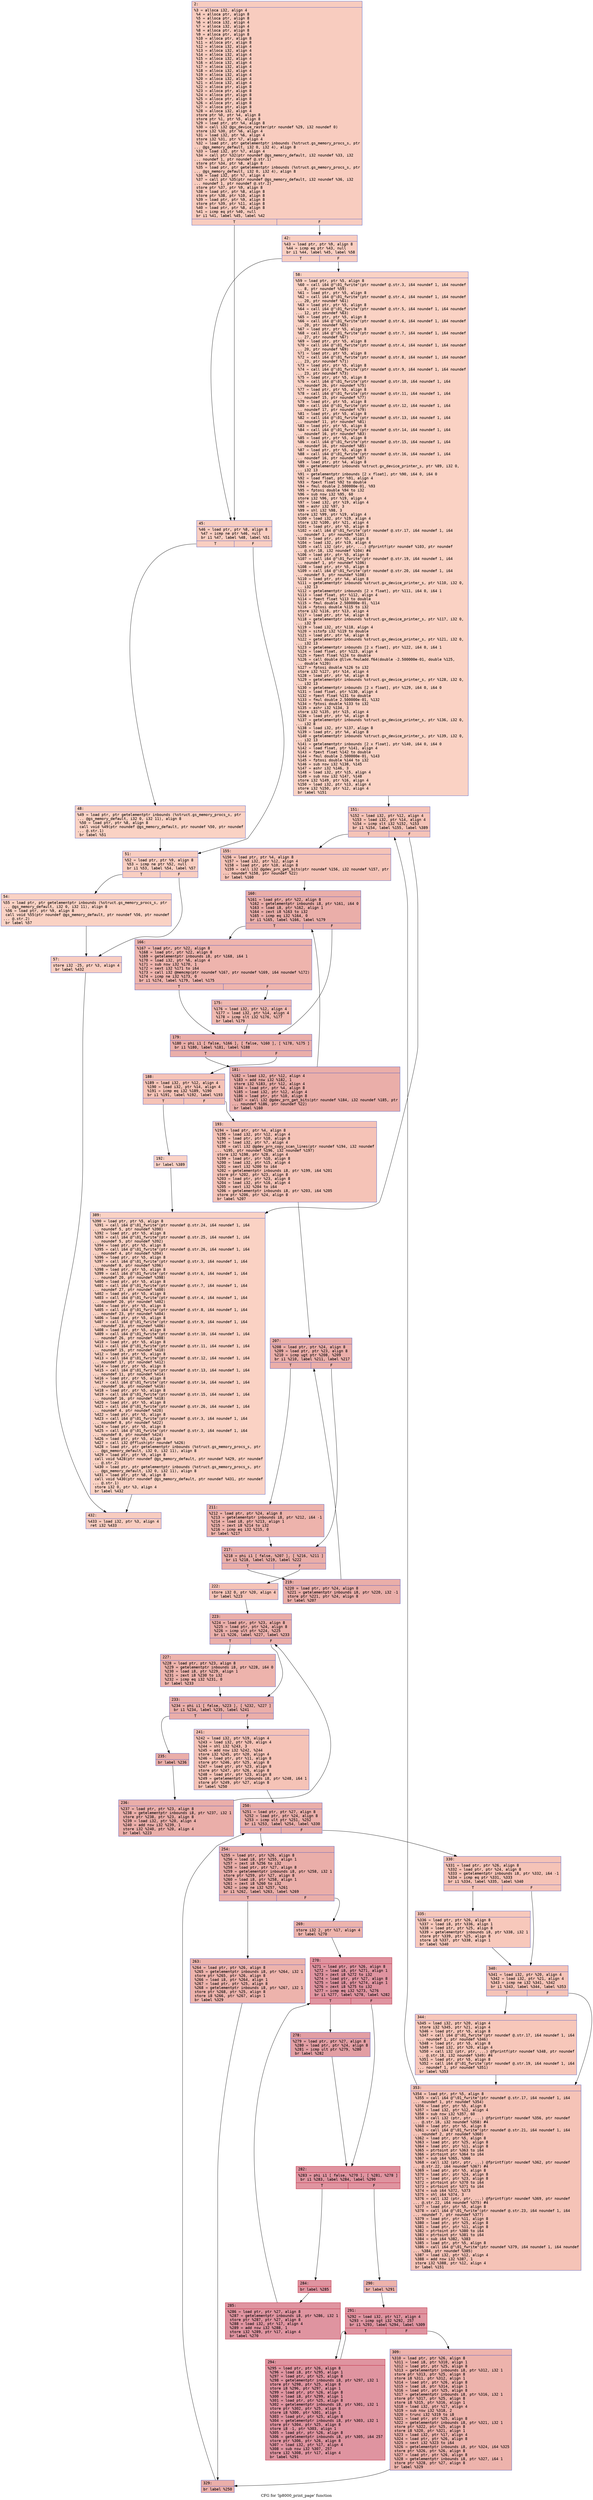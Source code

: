 digraph "CFG for 'lp8000_print_page' function" {
	label="CFG for 'lp8000_print_page' function";

	Node0x600001872030 [shape=record,color="#3d50c3ff", style=filled, fillcolor="#f08b6e70" fontname="Courier",label="{2:\l|  %3 = alloca i32, align 4\l  %4 = alloca ptr, align 8\l  %5 = alloca ptr, align 8\l  %6 = alloca i32, align 4\l  %7 = alloca i32, align 4\l  %8 = alloca ptr, align 8\l  %9 = alloca ptr, align 8\l  %10 = alloca ptr, align 8\l  %11 = alloca ptr, align 8\l  %12 = alloca i32, align 4\l  %13 = alloca i32, align 4\l  %14 = alloca i32, align 4\l  %15 = alloca i32, align 4\l  %16 = alloca i32, align 4\l  %17 = alloca i32, align 4\l  %18 = alloca i32, align 4\l  %19 = alloca i32, align 4\l  %20 = alloca i32, align 4\l  %21 = alloca i32, align 4\l  %22 = alloca ptr, align 8\l  %23 = alloca ptr, align 8\l  %24 = alloca ptr, align 8\l  %25 = alloca ptr, align 8\l  %26 = alloca ptr, align 8\l  %27 = alloca ptr, align 8\l  %28 = alloca i32, align 4\l  store ptr %0, ptr %4, align 8\l  store ptr %1, ptr %5, align 8\l  %29 = load ptr, ptr %4, align 8\l  %30 = call i32 @gx_device_raster(ptr noundef %29, i32 noundef 0)\l  store i32 %30, ptr %6, align 4\l  %31 = load i32, ptr %6, align 4\l  store i32 %31, ptr %7, align 4\l  %32 = load ptr, ptr getelementptr inbounds (%struct.gs_memory_procs_s, ptr\l... @gs_memory_default, i32 0, i32 4), align 8\l  %33 = load i32, ptr %7, align 4\l  %34 = call ptr %32(ptr noundef @gs_memory_default, i32 noundef %33, i32\l... noundef 1, ptr noundef @.str.1)\l  store ptr %34, ptr %8, align 8\l  %35 = load ptr, ptr getelementptr inbounds (%struct.gs_memory_procs_s, ptr\l... @gs_memory_default, i32 0, i32 4), align 8\l  %36 = load i32, ptr %7, align 4\l  %37 = call ptr %35(ptr noundef @gs_memory_default, i32 noundef %36, i32\l... noundef 1, ptr noundef @.str.2)\l  store ptr %37, ptr %9, align 8\l  %38 = load ptr, ptr %8, align 8\l  store ptr %38, ptr %10, align 8\l  %39 = load ptr, ptr %9, align 8\l  store ptr %39, ptr %11, align 8\l  %40 = load ptr, ptr %8, align 8\l  %41 = icmp eq ptr %40, null\l  br i1 %41, label %45, label %42\l|{<s0>T|<s1>F}}"];
	Node0x600001872030:s0 -> Node0x6000018720d0[tooltip="2 -> 45\nProbability 37.50%" ];
	Node0x600001872030:s1 -> Node0x600001872080[tooltip="2 -> 42\nProbability 62.50%" ];
	Node0x600001872080 [shape=record,color="#3d50c3ff", style=filled, fillcolor="#f2907270" fontname="Courier",label="{42:\l|  %43 = load ptr, ptr %9, align 8\l  %44 = icmp eq ptr %43, null\l  br i1 %44, label %45, label %58\l|{<s0>T|<s1>F}}"];
	Node0x600001872080:s0 -> Node0x6000018720d0[tooltip="42 -> 45\nProbability 37.50%" ];
	Node0x600001872080:s1 -> Node0x600001872260[tooltip="42 -> 58\nProbability 62.50%" ];
	Node0x6000018720d0 [shape=record,color="#3d50c3ff", style=filled, fillcolor="#f2907270" fontname="Courier",label="{45:\l|  %46 = load ptr, ptr %8, align 8\l  %47 = icmp ne ptr %46, null\l  br i1 %47, label %48, label %51\l|{<s0>T|<s1>F}}"];
	Node0x6000018720d0:s0 -> Node0x600001872120[tooltip="45 -> 48\nProbability 62.50%" ];
	Node0x6000018720d0:s1 -> Node0x600001872170[tooltip="45 -> 51\nProbability 37.50%" ];
	Node0x600001872120 [shape=record,color="#3d50c3ff", style=filled, fillcolor="#f4987a70" fontname="Courier",label="{48:\l|  %49 = load ptr, ptr getelementptr inbounds (%struct.gs_memory_procs_s, ptr\l... @gs_memory_default, i32 0, i32 11), align 8\l  %50 = load ptr, ptr %8, align 8\l  call void %49(ptr noundef @gs_memory_default, ptr noundef %50, ptr noundef\l... @.str.1)\l  br label %51\l}"];
	Node0x600001872120 -> Node0x600001872170[tooltip="48 -> 51\nProbability 100.00%" ];
	Node0x600001872170 [shape=record,color="#3d50c3ff", style=filled, fillcolor="#f2907270" fontname="Courier",label="{51:\l|  %52 = load ptr, ptr %9, align 8\l  %53 = icmp ne ptr %52, null\l  br i1 %53, label %54, label %57\l|{<s0>T|<s1>F}}"];
	Node0x600001872170:s0 -> Node0x6000018721c0[tooltip="51 -> 54\nProbability 62.50%" ];
	Node0x600001872170:s1 -> Node0x600001872210[tooltip="51 -> 57\nProbability 37.50%" ];
	Node0x6000018721c0 [shape=record,color="#3d50c3ff", style=filled, fillcolor="#f4987a70" fontname="Courier",label="{54:\l|  %55 = load ptr, ptr getelementptr inbounds (%struct.gs_memory_procs_s, ptr\l... @gs_memory_default, i32 0, i32 11), align 8\l  %56 = load ptr, ptr %9, align 8\l  call void %55(ptr noundef @gs_memory_default, ptr noundef %56, ptr noundef\l... @.str.2)\l  br label %57\l}"];
	Node0x6000018721c0 -> Node0x600001872210[tooltip="54 -> 57\nProbability 100.00%" ];
	Node0x600001872210 [shape=record,color="#3d50c3ff", style=filled, fillcolor="#f2907270" fontname="Courier",label="{57:\l|  store i32 -25, ptr %3, align 4\l  br label %432\l}"];
	Node0x600001872210 -> Node0x600001872f80[tooltip="57 -> 432\nProbability 100.00%" ];
	Node0x600001872260 [shape=record,color="#3d50c3ff", style=filled, fillcolor="#f4987a70" fontname="Courier",label="{58:\l|  %59 = load ptr, ptr %5, align 8\l  %60 = call i64 @\"\\01_fwrite\"(ptr noundef @.str.3, i64 noundef 1, i64 noundef\l... 8, ptr noundef %59)\l  %61 = load ptr, ptr %5, align 8\l  %62 = call i64 @\"\\01_fwrite\"(ptr noundef @.str.4, i64 noundef 1, i64 noundef\l... 20, ptr noundef %61)\l  %63 = load ptr, ptr %5, align 8\l  %64 = call i64 @\"\\01_fwrite\"(ptr noundef @.str.5, i64 noundef 1, i64 noundef\l... 12, ptr noundef %63)\l  %65 = load ptr, ptr %5, align 8\l  %66 = call i64 @\"\\01_fwrite\"(ptr noundef @.str.6, i64 noundef 1, i64 noundef\l... 20, ptr noundef %65)\l  %67 = load ptr, ptr %5, align 8\l  %68 = call i64 @\"\\01_fwrite\"(ptr noundef @.str.7, i64 noundef 1, i64 noundef\l... 27, ptr noundef %67)\l  %69 = load ptr, ptr %5, align 8\l  %70 = call i64 @\"\\01_fwrite\"(ptr noundef @.str.4, i64 noundef 1, i64 noundef\l... 20, ptr noundef %69)\l  %71 = load ptr, ptr %5, align 8\l  %72 = call i64 @\"\\01_fwrite\"(ptr noundef @.str.8, i64 noundef 1, i64 noundef\l... 23, ptr noundef %71)\l  %73 = load ptr, ptr %5, align 8\l  %74 = call i64 @\"\\01_fwrite\"(ptr noundef @.str.9, i64 noundef 1, i64 noundef\l... 23, ptr noundef %73)\l  %75 = load ptr, ptr %5, align 8\l  %76 = call i64 @\"\\01_fwrite\"(ptr noundef @.str.10, i64 noundef 1, i64\l... noundef 26, ptr noundef %75)\l  %77 = load ptr, ptr %5, align 8\l  %78 = call i64 @\"\\01_fwrite\"(ptr noundef @.str.11, i64 noundef 1, i64\l... noundef 15, ptr noundef %77)\l  %79 = load ptr, ptr %5, align 8\l  %80 = call i64 @\"\\01_fwrite\"(ptr noundef @.str.12, i64 noundef 1, i64\l... noundef 17, ptr noundef %79)\l  %81 = load ptr, ptr %5, align 8\l  %82 = call i64 @\"\\01_fwrite\"(ptr noundef @.str.13, i64 noundef 1, i64\l... noundef 11, ptr noundef %81)\l  %83 = load ptr, ptr %5, align 8\l  %84 = call i64 @\"\\01_fwrite\"(ptr noundef @.str.14, i64 noundef 1, i64\l... noundef 16, ptr noundef %83)\l  %85 = load ptr, ptr %5, align 8\l  %86 = call i64 @\"\\01_fwrite\"(ptr noundef @.str.15, i64 noundef 1, i64\l... noundef 16, ptr noundef %85)\l  %87 = load ptr, ptr %5, align 8\l  %88 = call i64 @\"\\01_fwrite\"(ptr noundef @.str.16, i64 noundef 1, i64\l... noundef 16, ptr noundef %87)\l  %89 = load ptr, ptr %4, align 8\l  %90 = getelementptr inbounds %struct.gx_device_printer_s, ptr %89, i32 0,\l... i32 13\l  %91 = getelementptr inbounds [2 x float], ptr %90, i64 0, i64 0\l  %92 = load float, ptr %91, align 4\l  %93 = fpext float %92 to double\l  %94 = fmul double 2.500000e-01, %93\l  %95 = fptosi double %94 to i32\l  %96 = sub nsw i32 %95, 60\l  store i32 %96, ptr %19, align 4\l  %97 = load i32, ptr %19, align 4\l  %98 = ashr i32 %97, 3\l  %99 = shl i32 %98, 3\l  store i32 %99, ptr %19, align 4\l  %100 = load i32, ptr %19, align 4\l  store i32 %100, ptr %21, align 4\l  %101 = load ptr, ptr %5, align 8\l  %102 = call i64 @\"\\01_fwrite\"(ptr noundef @.str.17, i64 noundef 1, i64\l... noundef 1, ptr noundef %101)\l  %103 = load ptr, ptr %5, align 8\l  %104 = load i32, ptr %19, align 4\l  %105 = call i32 (ptr, ptr, ...) @fprintf(ptr noundef %103, ptr noundef\l... @.str.18, i32 noundef %104) #4\l  %106 = load ptr, ptr %5, align 8\l  %107 = call i64 @\"\\01_fwrite\"(ptr noundef @.str.19, i64 noundef 1, i64\l... noundef 1, ptr noundef %106)\l  %108 = load ptr, ptr %5, align 8\l  %109 = call i64 @\"\\01_fwrite\"(ptr noundef @.str.20, i64 noundef 1, i64\l... noundef 5, ptr noundef %108)\l  %110 = load ptr, ptr %4, align 8\l  %111 = getelementptr inbounds %struct.gx_device_printer_s, ptr %110, i32 0,\l... i32 13\l  %112 = getelementptr inbounds [2 x float], ptr %111, i64 0, i64 1\l  %113 = load float, ptr %112, align 4\l  %114 = fpext float %113 to double\l  %115 = fmul double 2.500000e-01, %114\l  %116 = fptosi double %115 to i32\l  store i32 %116, ptr %13, align 4\l  %117 = load ptr, ptr %4, align 8\l  %118 = getelementptr inbounds %struct.gx_device_printer_s, ptr %117, i32 0,\l... i32 9\l  %119 = load i32, ptr %118, align 4\l  %120 = sitofp i32 %119 to double\l  %121 = load ptr, ptr %4, align 8\l  %122 = getelementptr inbounds %struct.gx_device_printer_s, ptr %121, i32 0,\l... i32 13\l  %123 = getelementptr inbounds [2 x float], ptr %122, i64 0, i64 1\l  %124 = load float, ptr %123, align 4\l  %125 = fpext float %124 to double\l  %126 = call double @llvm.fmuladd.f64(double -2.500000e-01, double %125,\l... double %120)\l  %127 = fptosi double %126 to i32\l  store i32 %127, ptr %14, align 4\l  %128 = load ptr, ptr %4, align 8\l  %129 = getelementptr inbounds %struct.gx_device_printer_s, ptr %128, i32 0,\l... i32 13\l  %130 = getelementptr inbounds [2 x float], ptr %129, i64 0, i64 0\l  %131 = load float, ptr %130, align 4\l  %132 = fpext float %131 to double\l  %133 = fmul double 2.500000e-01, %132\l  %134 = fptosi double %133 to i32\l  %135 = ashr i32 %134, 3\l  store i32 %135, ptr %15, align 4\l  %136 = load ptr, ptr %4, align 8\l  %137 = getelementptr inbounds %struct.gx_device_printer_s, ptr %136, i32 0,\l... i32 8\l  %138 = load i32, ptr %137, align 8\l  %139 = load ptr, ptr %4, align 8\l  %140 = getelementptr inbounds %struct.gx_device_printer_s, ptr %139, i32 0,\l... i32 13\l  %141 = getelementptr inbounds [2 x float], ptr %140, i64 0, i64 0\l  %142 = load float, ptr %141, align 4\l  %143 = fpext float %142 to double\l  %144 = fmul double 2.500000e-01, %143\l  %145 = fptosi double %144 to i32\l  %146 = sub nsw i32 %138, %145\l  %147 = ashr i32 %146, 3\l  %148 = load i32, ptr %15, align 4\l  %149 = sub nsw i32 %147, %148\l  store i32 %149, ptr %16, align 4\l  %150 = load i32, ptr %13, align 4\l  store i32 %150, ptr %12, align 4\l  br label %151\l}"];
	Node0x600001872260 -> Node0x6000018722b0[tooltip="58 -> 151\nProbability 100.00%" ];
	Node0x6000018722b0 [shape=record,color="#3d50c3ff", style=filled, fillcolor="#e8765c70" fontname="Courier",label="{151:\l|  %152 = load i32, ptr %12, align 4\l  %153 = load i32, ptr %14, align 4\l  %154 = icmp slt i32 %152, %153\l  br i1 %154, label %155, label %389\l|{<s0>T|<s1>F}}"];
	Node0x6000018722b0:s0 -> Node0x600001872300[tooltip="151 -> 155\nProbability 96.88%" ];
	Node0x6000018722b0:s1 -> Node0x600001872f30[tooltip="151 -> 389\nProbability 3.12%" ];
	Node0x600001872300 [shape=record,color="#3d50c3ff", style=filled, fillcolor="#e8765c70" fontname="Courier",label="{155:\l|  %156 = load ptr, ptr %4, align 8\l  %157 = load i32, ptr %12, align 4\l  %158 = load ptr, ptr %10, align 8\l  %159 = call i32 @gdev_prn_get_bits(ptr noundef %156, i32 noundef %157, ptr\l... noundef %158, ptr noundef %22)\l  br label %160\l}"];
	Node0x600001872300 -> Node0x600001872350[tooltip="155 -> 160\nProbability 100.00%" ];
	Node0x600001872350 [shape=record,color="#3d50c3ff", style=filled, fillcolor="#d0473d70" fontname="Courier",label="{160:\l|  %161 = load ptr, ptr %22, align 8\l  %162 = getelementptr inbounds i8, ptr %161, i64 0\l  %163 = load i8, ptr %162, align 1\l  %164 = zext i8 %163 to i32\l  %165 = icmp eq i32 %164, 0\l  br i1 %165, label %166, label %179\l|{<s0>T|<s1>F}}"];
	Node0x600001872350:s0 -> Node0x6000018723a0[tooltip="160 -> 166\nProbability 37.50%" ];
	Node0x600001872350:s1 -> Node0x600001872440[tooltip="160 -> 179\nProbability 62.50%" ];
	Node0x6000018723a0 [shape=record,color="#3d50c3ff", style=filled, fillcolor="#d8564670" fontname="Courier",label="{166:\l|  %167 = load ptr, ptr %22, align 8\l  %168 = load ptr, ptr %22, align 8\l  %169 = getelementptr inbounds i8, ptr %168, i64 1\l  %170 = load i32, ptr %6, align 4\l  %171 = sub nsw i32 %170, 1\l  %172 = sext i32 %171 to i64\l  %173 = call i32 @memcmp(ptr noundef %167, ptr noundef %169, i64 noundef %172)\l  %174 = icmp ne i32 %173, 0\l  br i1 %174, label %179, label %175\l|{<s0>T|<s1>F}}"];
	Node0x6000018723a0:s0 -> Node0x600001872440[tooltip="166 -> 179\nProbability 62.50%" ];
	Node0x6000018723a0:s1 -> Node0x6000018723f0[tooltip="166 -> 175\nProbability 37.50%" ];
	Node0x6000018723f0 [shape=record,color="#3d50c3ff", style=filled, fillcolor="#de614d70" fontname="Courier",label="{175:\l|  %176 = load i32, ptr %12, align 4\l  %177 = load i32, ptr %14, align 4\l  %178 = icmp slt i32 %176, %177\l  br label %179\l}"];
	Node0x6000018723f0 -> Node0x600001872440[tooltip="175 -> 179\nProbability 100.00%" ];
	Node0x600001872440 [shape=record,color="#3d50c3ff", style=filled, fillcolor="#d0473d70" fontname="Courier",label="{179:\l|  %180 = phi i1 [ false, %166 ], [ false, %160 ], [ %178, %175 ]\l  br i1 %180, label %181, label %188\l|{<s0>T|<s1>F}}"];
	Node0x600001872440:s0 -> Node0x600001872490[tooltip="179 -> 181\nProbability 96.88%" ];
	Node0x600001872440:s1 -> Node0x6000018724e0[tooltip="179 -> 188\nProbability 3.12%" ];
	Node0x600001872490 [shape=record,color="#3d50c3ff", style=filled, fillcolor="#d0473d70" fontname="Courier",label="{181:\l|  %182 = load i32, ptr %12, align 4\l  %183 = add nsw i32 %182, 1\l  store i32 %183, ptr %12, align 4\l  %184 = load ptr, ptr %4, align 8\l  %185 = load i32, ptr %12, align 4\l  %186 = load ptr, ptr %10, align 8\l  %187 = call i32 @gdev_prn_get_bits(ptr noundef %184, i32 noundef %185, ptr\l... noundef %186, ptr noundef %22)\l  br label %160\l}"];
	Node0x600001872490 -> Node0x600001872350[tooltip="181 -> 160\nProbability 100.00%" ];
	Node0x6000018724e0 [shape=record,color="#3d50c3ff", style=filled, fillcolor="#e8765c70" fontname="Courier",label="{188:\l|  %189 = load i32, ptr %12, align 4\l  %190 = load i32, ptr %14, align 4\l  %191 = icmp eq i32 %189, %190\l  br i1 %191, label %192, label %193\l|{<s0>T|<s1>F}}"];
	Node0x6000018724e0:s0 -> Node0x600001872530[tooltip="188 -> 192\nProbability 3.12%" ];
	Node0x6000018724e0:s1 -> Node0x600001872580[tooltip="188 -> 193\nProbability 96.88%" ];
	Node0x600001872530 [shape=record,color="#3d50c3ff", style=filled, fillcolor="#f59c7d70" fontname="Courier",label="{192:\l|  br label %389\l}"];
	Node0x600001872530 -> Node0x600001872f30[tooltip="192 -> 389\nProbability 100.00%" ];
	Node0x600001872580 [shape=record,color="#3d50c3ff", style=filled, fillcolor="#e8765c70" fontname="Courier",label="{193:\l|  %194 = load ptr, ptr %4, align 8\l  %195 = load i32, ptr %12, align 4\l  %196 = load ptr, ptr %10, align 8\l  %197 = load i32, ptr %7, align 4\l  %198 = call i32 @gdev_prn_copy_scan_lines(ptr noundef %194, i32 noundef\l... %195, ptr noundef %196, i32 noundef %197)\l  store i32 %198, ptr %28, align 4\l  %199 = load ptr, ptr %10, align 8\l  %200 = load i32, ptr %15, align 4\l  %201 = sext i32 %200 to i64\l  %202 = getelementptr inbounds i8, ptr %199, i64 %201\l  store ptr %202, ptr %23, align 8\l  %203 = load ptr, ptr %23, align 8\l  %204 = load i32, ptr %16, align 4\l  %205 = sext i32 %204 to i64\l  %206 = getelementptr inbounds i8, ptr %203, i64 %205\l  store ptr %206, ptr %24, align 8\l  br label %207\l}"];
	Node0x600001872580 -> Node0x6000018725d0[tooltip="193 -> 207\nProbability 100.00%" ];
	Node0x6000018725d0 [shape=record,color="#3d50c3ff", style=filled, fillcolor="#d0473d70" fontname="Courier",label="{207:\l|  %208 = load ptr, ptr %24, align 8\l  %209 = load ptr, ptr %23, align 8\l  %210 = icmp ugt ptr %208, %209\l  br i1 %210, label %211, label %217\l|{<s0>T|<s1>F}}"];
	Node0x6000018725d0:s0 -> Node0x600001872620[tooltip="207 -> 211\nProbability 50.00%" ];
	Node0x6000018725d0:s1 -> Node0x600001872670[tooltip="207 -> 217\nProbability 50.00%" ];
	Node0x600001872620 [shape=record,color="#3d50c3ff", style=filled, fillcolor="#d6524470" fontname="Courier",label="{211:\l|  %212 = load ptr, ptr %24, align 8\l  %213 = getelementptr inbounds i8, ptr %212, i64 -1\l  %214 = load i8, ptr %213, align 1\l  %215 = zext i8 %214 to i32\l  %216 = icmp eq i32 %215, 0\l  br label %217\l}"];
	Node0x600001872620 -> Node0x600001872670[tooltip="211 -> 217\nProbability 100.00%" ];
	Node0x600001872670 [shape=record,color="#3d50c3ff", style=filled, fillcolor="#d0473d70" fontname="Courier",label="{217:\l|  %218 = phi i1 [ false, %207 ], [ %216, %211 ]\l  br i1 %218, label %219, label %222\l|{<s0>T|<s1>F}}"];
	Node0x600001872670:s0 -> Node0x6000018726c0[tooltip="217 -> 219\nProbability 96.88%" ];
	Node0x600001872670:s1 -> Node0x600001872710[tooltip="217 -> 222\nProbability 3.12%" ];
	Node0x6000018726c0 [shape=record,color="#3d50c3ff", style=filled, fillcolor="#d0473d70" fontname="Courier",label="{219:\l|  %220 = load ptr, ptr %24, align 8\l  %221 = getelementptr inbounds i8, ptr %220, i32 -1\l  store ptr %221, ptr %24, align 8\l  br label %207\l}"];
	Node0x6000018726c0 -> Node0x6000018725d0[tooltip="219 -> 207\nProbability 100.00%" ];
	Node0x600001872710 [shape=record,color="#3d50c3ff", style=filled, fillcolor="#e8765c70" fontname="Courier",label="{222:\l|  store i32 0, ptr %20, align 4\l  br label %223\l}"];
	Node0x600001872710 -> Node0x600001872760[tooltip="222 -> 223\nProbability 100.00%" ];
	Node0x600001872760 [shape=record,color="#3d50c3ff", style=filled, fillcolor="#d0473d70" fontname="Courier",label="{223:\l|  %224 = load ptr, ptr %23, align 8\l  %225 = load ptr, ptr %24, align 8\l  %226 = icmp ult ptr %224, %225\l  br i1 %226, label %227, label %233\l|{<s0>T|<s1>F}}"];
	Node0x600001872760:s0 -> Node0x6000018727b0[tooltip="223 -> 227\nProbability 50.00%" ];
	Node0x600001872760:s1 -> Node0x600001872800[tooltip="223 -> 233\nProbability 50.00%" ];
	Node0x6000018727b0 [shape=record,color="#3d50c3ff", style=filled, fillcolor="#d6524470" fontname="Courier",label="{227:\l|  %228 = load ptr, ptr %23, align 8\l  %229 = getelementptr inbounds i8, ptr %228, i64 0\l  %230 = load i8, ptr %229, align 1\l  %231 = zext i8 %230 to i32\l  %232 = icmp eq i32 %231, 0\l  br label %233\l}"];
	Node0x6000018727b0 -> Node0x600001872800[tooltip="227 -> 233\nProbability 100.00%" ];
	Node0x600001872800 [shape=record,color="#3d50c3ff", style=filled, fillcolor="#d0473d70" fontname="Courier",label="{233:\l|  %234 = phi i1 [ false, %223 ], [ %232, %227 ]\l  br i1 %234, label %235, label %241\l|{<s0>T|<s1>F}}"];
	Node0x600001872800:s0 -> Node0x600001872850[tooltip="233 -> 235\nProbability 96.88%" ];
	Node0x600001872800:s1 -> Node0x6000018728f0[tooltip="233 -> 241\nProbability 3.12%" ];
	Node0x600001872850 [shape=record,color="#3d50c3ff", style=filled, fillcolor="#d0473d70" fontname="Courier",label="{235:\l|  br label %236\l}"];
	Node0x600001872850 -> Node0x6000018728a0[tooltip="235 -> 236\nProbability 100.00%" ];
	Node0x6000018728a0 [shape=record,color="#3d50c3ff", style=filled, fillcolor="#d0473d70" fontname="Courier",label="{236:\l|  %237 = load ptr, ptr %23, align 8\l  %238 = getelementptr inbounds i8, ptr %237, i32 1\l  store ptr %238, ptr %23, align 8\l  %239 = load i32, ptr %20, align 4\l  %240 = add nsw i32 %239, 1\l  store i32 %240, ptr %20, align 4\l  br label %223\l}"];
	Node0x6000018728a0 -> Node0x600001872760[tooltip="236 -> 223\nProbability 100.00%" ];
	Node0x6000018728f0 [shape=record,color="#3d50c3ff", style=filled, fillcolor="#e8765c70" fontname="Courier",label="{241:\l|  %242 = load i32, ptr %19, align 4\l  %243 = load i32, ptr %20, align 4\l  %244 = shl i32 %243, 3\l  %245 = add nsw i32 %242, %244\l  store i32 %245, ptr %20, align 4\l  %246 = load ptr, ptr %11, align 8\l  store ptr %246, ptr %25, align 8\l  %247 = load ptr, ptr %23, align 8\l  store ptr %247, ptr %26, align 8\l  %248 = load ptr, ptr %23, align 8\l  %249 = getelementptr inbounds i8, ptr %248, i64 1\l  store ptr %249, ptr %27, align 8\l  br label %250\l}"];
	Node0x6000018728f0 -> Node0x600001872940[tooltip="241 -> 250\nProbability 100.00%" ];
	Node0x600001872940 [shape=record,color="#3d50c3ff", style=filled, fillcolor="#d0473d70" fontname="Courier",label="{250:\l|  %251 = load ptr, ptr %27, align 8\l  %252 = load ptr, ptr %24, align 8\l  %253 = icmp ult ptr %251, %252\l  br i1 %253, label %254, label %330\l|{<s0>T|<s1>F}}"];
	Node0x600001872940:s0 -> Node0x600001872990[tooltip="250 -> 254\nProbability 96.88%" ];
	Node0x600001872940:s1 -> Node0x600001872da0[tooltip="250 -> 330\nProbability 3.12%" ];
	Node0x600001872990 [shape=record,color="#3d50c3ff", style=filled, fillcolor="#d0473d70" fontname="Courier",label="{254:\l|  %255 = load ptr, ptr %26, align 8\l  %256 = load i8, ptr %255, align 1\l  %257 = zext i8 %256 to i32\l  %258 = load ptr, ptr %27, align 8\l  %259 = getelementptr inbounds i8, ptr %258, i32 1\l  store ptr %259, ptr %27, align 8\l  %260 = load i8, ptr %258, align 1\l  %261 = zext i8 %260 to i32\l  %262 = icmp ne i32 %257, %261\l  br i1 %262, label %263, label %269\l|{<s0>T|<s1>F}}"];
	Node0x600001872990:s0 -> Node0x6000018729e0[tooltip="254 -> 263\nProbability 50.00%" ];
	Node0x600001872990:s1 -> Node0x600001872a30[tooltip="254 -> 269\nProbability 50.00%" ];
	Node0x6000018729e0 [shape=record,color="#3d50c3ff", style=filled, fillcolor="#d6524470" fontname="Courier",label="{263:\l|  %264 = load ptr, ptr %26, align 8\l  %265 = getelementptr inbounds i8, ptr %264, i32 1\l  store ptr %265, ptr %26, align 8\l  %266 = load i8, ptr %264, align 1\l  %267 = load ptr, ptr %25, align 8\l  %268 = getelementptr inbounds i8, ptr %267, i32 1\l  store ptr %268, ptr %25, align 8\l  store i8 %266, ptr %267, align 1\l  br label %329\l}"];
	Node0x6000018729e0 -> Node0x600001872d50[tooltip="263 -> 329\nProbability 100.00%" ];
	Node0x600001872a30 [shape=record,color="#3d50c3ff", style=filled, fillcolor="#d6524470" fontname="Courier",label="{269:\l|  store i32 2, ptr %17, align 4\l  br label %270\l}"];
	Node0x600001872a30 -> Node0x600001872a80[tooltip="269 -> 270\nProbability 100.00%" ];
	Node0x600001872a80 [shape=record,color="#b70d28ff", style=filled, fillcolor="#b70d2870" fontname="Courier",label="{270:\l|  %271 = load ptr, ptr %26, align 8\l  %272 = load i8, ptr %271, align 1\l  %273 = zext i8 %272 to i32\l  %274 = load ptr, ptr %27, align 8\l  %275 = load i8, ptr %274, align 1\l  %276 = zext i8 %275 to i32\l  %277 = icmp eq i32 %273, %276\l  br i1 %277, label %278, label %282\l|{<s0>T|<s1>F}}"];
	Node0x600001872a80:s0 -> Node0x600001872ad0[tooltip="270 -> 278\nProbability 50.00%" ];
	Node0x600001872a80:s1 -> Node0x600001872b20[tooltip="270 -> 282\nProbability 50.00%" ];
	Node0x600001872ad0 [shape=record,color="#3d50c3ff", style=filled, fillcolor="#be242e70" fontname="Courier",label="{278:\l|  %279 = load ptr, ptr %27, align 8\l  %280 = load ptr, ptr %24, align 8\l  %281 = icmp ult ptr %279, %280\l  br label %282\l}"];
	Node0x600001872ad0 -> Node0x600001872b20[tooltip="278 -> 282\nProbability 100.00%" ];
	Node0x600001872b20 [shape=record,color="#b70d28ff", style=filled, fillcolor="#b70d2870" fontname="Courier",label="{282:\l|  %283 = phi i1 [ false, %270 ], [ %281, %278 ]\l  br i1 %283, label %284, label %290\l|{<s0>T|<s1>F}}"];
	Node0x600001872b20:s0 -> Node0x600001872b70[tooltip="282 -> 284\nProbability 96.88%" ];
	Node0x600001872b20:s1 -> Node0x600001872c10[tooltip="282 -> 290\nProbability 3.12%" ];
	Node0x600001872b70 [shape=record,color="#b70d28ff", style=filled, fillcolor="#b70d2870" fontname="Courier",label="{284:\l|  br label %285\l}"];
	Node0x600001872b70 -> Node0x600001872bc0[tooltip="284 -> 285\nProbability 100.00%" ];
	Node0x600001872bc0 [shape=record,color="#b70d28ff", style=filled, fillcolor="#b70d2870" fontname="Courier",label="{285:\l|  %286 = load ptr, ptr %27, align 8\l  %287 = getelementptr inbounds i8, ptr %286, i32 1\l  store ptr %287, ptr %27, align 8\l  %288 = load i32, ptr %17, align 4\l  %289 = add nsw i32 %288, 1\l  store i32 %289, ptr %17, align 4\l  br label %270\l}"];
	Node0x600001872bc0 -> Node0x600001872a80[tooltip="285 -> 270\nProbability 100.00%" ];
	Node0x600001872c10 [shape=record,color="#3d50c3ff", style=filled, fillcolor="#d6524470" fontname="Courier",label="{290:\l|  br label %291\l}"];
	Node0x600001872c10 -> Node0x600001872c60[tooltip="290 -> 291\nProbability 100.00%" ];
	Node0x600001872c60 [shape=record,color="#b70d28ff", style=filled, fillcolor="#b70d2870" fontname="Courier",label="{291:\l|  %292 = load i32, ptr %17, align 4\l  %293 = icmp sgt i32 %292, 257\l  br i1 %293, label %294, label %309\l|{<s0>T|<s1>F}}"];
	Node0x600001872c60:s0 -> Node0x600001872cb0[tooltip="291 -> 294\nProbability 96.88%" ];
	Node0x600001872c60:s1 -> Node0x600001872d00[tooltip="291 -> 309\nProbability 3.12%" ];
	Node0x600001872cb0 [shape=record,color="#b70d28ff", style=filled, fillcolor="#b70d2870" fontname="Courier",label="{294:\l|  %295 = load ptr, ptr %26, align 8\l  %296 = load i8, ptr %295, align 1\l  %297 = load ptr, ptr %25, align 8\l  %298 = getelementptr inbounds i8, ptr %297, i32 1\l  store ptr %298, ptr %25, align 8\l  store i8 %296, ptr %297, align 1\l  %299 = load ptr, ptr %26, align 8\l  %300 = load i8, ptr %299, align 1\l  %301 = load ptr, ptr %25, align 8\l  %302 = getelementptr inbounds i8, ptr %301, i32 1\l  store ptr %302, ptr %25, align 8\l  store i8 %300, ptr %301, align 1\l  %303 = load ptr, ptr %25, align 8\l  %304 = getelementptr inbounds i8, ptr %303, i32 1\l  store ptr %304, ptr %25, align 8\l  store i8 -1, ptr %303, align 1\l  %305 = load ptr, ptr %26, align 8\l  %306 = getelementptr inbounds i8, ptr %305, i64 257\l  store ptr %306, ptr %26, align 8\l  %307 = load i32, ptr %17, align 4\l  %308 = sub nsw i32 %307, 257\l  store i32 %308, ptr %17, align 4\l  br label %291\l}"];
	Node0x600001872cb0 -> Node0x600001872c60[tooltip="294 -> 291\nProbability 100.00%" ];
	Node0x600001872d00 [shape=record,color="#3d50c3ff", style=filled, fillcolor="#d6524470" fontname="Courier",label="{309:\l|  %310 = load ptr, ptr %26, align 8\l  %311 = load i8, ptr %310, align 1\l  %312 = load ptr, ptr %25, align 8\l  %313 = getelementptr inbounds i8, ptr %312, i32 1\l  store ptr %313, ptr %25, align 8\l  store i8 %311, ptr %312, align 1\l  %314 = load ptr, ptr %26, align 8\l  %315 = load i8, ptr %314, align 1\l  %316 = load ptr, ptr %25, align 8\l  %317 = getelementptr inbounds i8, ptr %316, i32 1\l  store ptr %317, ptr %25, align 8\l  store i8 %315, ptr %316, align 1\l  %318 = load i32, ptr %17, align 4\l  %319 = sub nsw i32 %318, 2\l  %320 = trunc i32 %319 to i8\l  %321 = load ptr, ptr %25, align 8\l  %322 = getelementptr inbounds i8, ptr %321, i32 1\l  store ptr %322, ptr %25, align 8\l  store i8 %320, ptr %321, align 1\l  %323 = load i32, ptr %17, align 4\l  %324 = load ptr, ptr %26, align 8\l  %325 = sext i32 %323 to i64\l  %326 = getelementptr inbounds i8, ptr %324, i64 %325\l  store ptr %326, ptr %26, align 8\l  %327 = load ptr, ptr %26, align 8\l  %328 = getelementptr inbounds i8, ptr %327, i64 1\l  store ptr %328, ptr %27, align 8\l  br label %329\l}"];
	Node0x600001872d00 -> Node0x600001872d50[tooltip="309 -> 329\nProbability 100.00%" ];
	Node0x600001872d50 [shape=record,color="#3d50c3ff", style=filled, fillcolor="#d0473d70" fontname="Courier",label="{329:\l|  br label %250\l}"];
	Node0x600001872d50 -> Node0x600001872940[tooltip="329 -> 250\nProbability 100.00%" ];
	Node0x600001872da0 [shape=record,color="#3d50c3ff", style=filled, fillcolor="#e8765c70" fontname="Courier",label="{330:\l|  %331 = load ptr, ptr %26, align 8\l  %332 = load ptr, ptr %24, align 8\l  %333 = getelementptr inbounds i8, ptr %332, i64 -1\l  %334 = icmp eq ptr %331, %333\l  br i1 %334, label %335, label %340\l|{<s0>T|<s1>F}}"];
	Node0x600001872da0:s0 -> Node0x600001872df0[tooltip="330 -> 335\nProbability 37.50%" ];
	Node0x600001872da0:s1 -> Node0x600001872e40[tooltip="330 -> 340\nProbability 62.50%" ];
	Node0x600001872df0 [shape=record,color="#3d50c3ff", style=filled, fillcolor="#ed836670" fontname="Courier",label="{335:\l|  %336 = load ptr, ptr %26, align 8\l  %337 = load i8, ptr %336, align 1\l  %338 = load ptr, ptr %25, align 8\l  %339 = getelementptr inbounds i8, ptr %338, i32 1\l  store ptr %339, ptr %25, align 8\l  store i8 %337, ptr %338, align 1\l  br label %340\l}"];
	Node0x600001872df0 -> Node0x600001872e40[tooltip="335 -> 340\nProbability 100.00%" ];
	Node0x600001872e40 [shape=record,color="#3d50c3ff", style=filled, fillcolor="#e8765c70" fontname="Courier",label="{340:\l|  %341 = load i32, ptr %20, align 4\l  %342 = load i32, ptr %21, align 4\l  %343 = icmp ne i32 %341, %342\l  br i1 %343, label %344, label %353\l|{<s0>T|<s1>F}}"];
	Node0x600001872e40:s0 -> Node0x600001872e90[tooltip="340 -> 344\nProbability 50.00%" ];
	Node0x600001872e40:s1 -> Node0x600001872ee0[tooltip="340 -> 353\nProbability 50.00%" ];
	Node0x600001872e90 [shape=record,color="#3d50c3ff", style=filled, fillcolor="#ec7f6370" fontname="Courier",label="{344:\l|  %345 = load i32, ptr %20, align 4\l  store i32 %345, ptr %21, align 4\l  %346 = load ptr, ptr %5, align 8\l  %347 = call i64 @\"\\01_fwrite\"(ptr noundef @.str.17, i64 noundef 1, i64\l... noundef 1, ptr noundef %346)\l  %348 = load ptr, ptr %5, align 8\l  %349 = load i32, ptr %20, align 4\l  %350 = call i32 (ptr, ptr, ...) @fprintf(ptr noundef %348, ptr noundef\l... @.str.18, i32 noundef %349) #4\l  %351 = load ptr, ptr %5, align 8\l  %352 = call i64 @\"\\01_fwrite\"(ptr noundef @.str.19, i64 noundef 1, i64\l... noundef 1, ptr noundef %351)\l  br label %353\l}"];
	Node0x600001872e90 -> Node0x600001872ee0[tooltip="344 -> 353\nProbability 100.00%" ];
	Node0x600001872ee0 [shape=record,color="#3d50c3ff", style=filled, fillcolor="#e8765c70" fontname="Courier",label="{353:\l|  %354 = load ptr, ptr %5, align 8\l  %355 = call i64 @\"\\01_fwrite\"(ptr noundef @.str.17, i64 noundef 1, i64\l... noundef 1, ptr noundef %354)\l  %356 = load ptr, ptr %5, align 8\l  %357 = load i32, ptr %12, align 4\l  %358 = sub nsw i32 %357, 60\l  %359 = call i32 (ptr, ptr, ...) @fprintf(ptr noundef %356, ptr noundef\l... @.str.18, i32 noundef %358) #4\l  %360 = load ptr, ptr %5, align 8\l  %361 = call i64 @\"\\01_fwrite\"(ptr noundef @.str.21, i64 noundef 1, i64\l... noundef 2, ptr noundef %360)\l  %362 = load ptr, ptr %5, align 8\l  %363 = load ptr, ptr %25, align 8\l  %364 = load ptr, ptr %11, align 8\l  %365 = ptrtoint ptr %363 to i64\l  %366 = ptrtoint ptr %364 to i64\l  %367 = sub i64 %365, %366\l  %368 = call i32 (ptr, ptr, ...) @fprintf(ptr noundef %362, ptr noundef\l... @.str.22, i64 noundef %367) #4\l  %369 = load ptr, ptr %5, align 8\l  %370 = load ptr, ptr %24, align 8\l  %371 = load ptr, ptr %23, align 8\l  %372 = ptrtoint ptr %370 to i64\l  %373 = ptrtoint ptr %371 to i64\l  %374 = sub i64 %372, %373\l  %375 = shl i64 %374, 3\l  %376 = call i32 (ptr, ptr, ...) @fprintf(ptr noundef %369, ptr noundef\l... @.str.22, i64 noundef %375) #4\l  %377 = load ptr, ptr %5, align 8\l  %378 = call i64 @\"\\01_fwrite\"(ptr noundef @.str.23, i64 noundef 1, i64\l... noundef 7, ptr noundef %377)\l  %379 = load ptr, ptr %11, align 8\l  %380 = load ptr, ptr %25, align 8\l  %381 = load ptr, ptr %11, align 8\l  %382 = ptrtoint ptr %380 to i64\l  %383 = ptrtoint ptr %381 to i64\l  %384 = sub i64 %382, %383\l  %385 = load ptr, ptr %5, align 8\l  %386 = call i64 @\"\\01_fwrite\"(ptr noundef %379, i64 noundef 1, i64 noundef\l... %384, ptr noundef %385)\l  %387 = load i32, ptr %12, align 4\l  %388 = add nsw i32 %387, 1\l  store i32 %388, ptr %12, align 4\l  br label %151\l}"];
	Node0x600001872ee0 -> Node0x6000018722b0[tooltip="353 -> 151\nProbability 100.00%" ];
	Node0x600001872f30 [shape=record,color="#3d50c3ff", style=filled, fillcolor="#f4987a70" fontname="Courier",label="{389:\l|  %390 = load ptr, ptr %5, align 8\l  %391 = call i64 @\"\\01_fwrite\"(ptr noundef @.str.24, i64 noundef 1, i64\l... noundef 5, ptr noundef %390)\l  %392 = load ptr, ptr %5, align 8\l  %393 = call i64 @\"\\01_fwrite\"(ptr noundef @.str.25, i64 noundef 1, i64\l... noundef 5, ptr noundef %392)\l  %394 = load ptr, ptr %5, align 8\l  %395 = call i64 @\"\\01_fwrite\"(ptr noundef @.str.26, i64 noundef 1, i64\l... noundef 4, ptr noundef %394)\l  %396 = load ptr, ptr %5, align 8\l  %397 = call i64 @\"\\01_fwrite\"(ptr noundef @.str.3, i64 noundef 1, i64\l... noundef 8, ptr noundef %396)\l  %398 = load ptr, ptr %5, align 8\l  %399 = call i64 @\"\\01_fwrite\"(ptr noundef @.str.6, i64 noundef 1, i64\l... noundef 20, ptr noundef %398)\l  %400 = load ptr, ptr %5, align 8\l  %401 = call i64 @\"\\01_fwrite\"(ptr noundef @.str.7, i64 noundef 1, i64\l... noundef 27, ptr noundef %400)\l  %402 = load ptr, ptr %5, align 8\l  %403 = call i64 @\"\\01_fwrite\"(ptr noundef @.str.4, i64 noundef 1, i64\l... noundef 20, ptr noundef %402)\l  %404 = load ptr, ptr %5, align 8\l  %405 = call i64 @\"\\01_fwrite\"(ptr noundef @.str.8, i64 noundef 1, i64\l... noundef 23, ptr noundef %404)\l  %406 = load ptr, ptr %5, align 8\l  %407 = call i64 @\"\\01_fwrite\"(ptr noundef @.str.9, i64 noundef 1, i64\l... noundef 23, ptr noundef %406)\l  %408 = load ptr, ptr %5, align 8\l  %409 = call i64 @\"\\01_fwrite\"(ptr noundef @.str.10, i64 noundef 1, i64\l... noundef 26, ptr noundef %408)\l  %410 = load ptr, ptr %5, align 8\l  %411 = call i64 @\"\\01_fwrite\"(ptr noundef @.str.11, i64 noundef 1, i64\l... noundef 15, ptr noundef %410)\l  %412 = load ptr, ptr %5, align 8\l  %413 = call i64 @\"\\01_fwrite\"(ptr noundef @.str.12, i64 noundef 1, i64\l... noundef 17, ptr noundef %412)\l  %414 = load ptr, ptr %5, align 8\l  %415 = call i64 @\"\\01_fwrite\"(ptr noundef @.str.13, i64 noundef 1, i64\l... noundef 11, ptr noundef %414)\l  %416 = load ptr, ptr %5, align 8\l  %417 = call i64 @\"\\01_fwrite\"(ptr noundef @.str.14, i64 noundef 1, i64\l... noundef 16, ptr noundef %416)\l  %418 = load ptr, ptr %5, align 8\l  %419 = call i64 @\"\\01_fwrite\"(ptr noundef @.str.15, i64 noundef 1, i64\l... noundef 16, ptr noundef %418)\l  %420 = load ptr, ptr %5, align 8\l  %421 = call i64 @\"\\01_fwrite\"(ptr noundef @.str.26, i64 noundef 1, i64\l... noundef 4, ptr noundef %420)\l  %422 = load ptr, ptr %5, align 8\l  %423 = call i64 @\"\\01_fwrite\"(ptr noundef @.str.3, i64 noundef 1, i64\l... noundef 8, ptr noundef %422)\l  %424 = load ptr, ptr %5, align 8\l  %425 = call i64 @\"\\01_fwrite\"(ptr noundef @.str.3, i64 noundef 1, i64\l... noundef 8, ptr noundef %424)\l  %426 = load ptr, ptr %5, align 8\l  %427 = call i32 @fflush(ptr noundef %426)\l  %428 = load ptr, ptr getelementptr inbounds (%struct.gs_memory_procs_s, ptr\l... @gs_memory_default, i32 0, i32 11), align 8\l  %429 = load ptr, ptr %9, align 8\l  call void %428(ptr noundef @gs_memory_default, ptr noundef %429, ptr noundef\l... @.str.2)\l  %430 = load ptr, ptr getelementptr inbounds (%struct.gs_memory_procs_s, ptr\l... @gs_memory_default, i32 0, i32 11), align 8\l  %431 = load ptr, ptr %8, align 8\l  call void %430(ptr noundef @gs_memory_default, ptr noundef %431, ptr noundef\l... @.str.1)\l  store i32 0, ptr %3, align 4\l  br label %432\l}"];
	Node0x600001872f30 -> Node0x600001872f80[tooltip="389 -> 432\nProbability 100.00%" ];
	Node0x600001872f80 [shape=record,color="#3d50c3ff", style=filled, fillcolor="#f08b6e70" fontname="Courier",label="{432:\l|  %433 = load i32, ptr %3, align 4\l  ret i32 %433\l}"];
}
